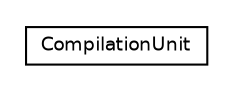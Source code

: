 #!/usr/local/bin/dot
#
# Class diagram 
# Generated by UMLGraph version 5.2 (http://www.umlgraph.org/)
#

digraph G {
	edge [fontname="Helvetica",fontsize=10,labelfontname="Helvetica",labelfontsize=10];
	node [fontname="Helvetica",fontsize=10,shape=plaintext];
	nodesep=0.25;
	ranksep=0.5;
	// chameleon.core.compilationunit.CompilationUnit
	c338 [label=<<table title="chameleon.core.compilationunit.CompilationUnit" border="0" cellborder="1" cellspacing="0" cellpadding="2" port="p" href="./CompilationUnit.html">
		<tr><td><table border="0" cellspacing="0" cellpadding="1">
<tr><td align="center" balign="center"> CompilationUnit </td></tr>
		</table></td></tr>
		</table>>, fontname="Helvetica", fontcolor="black", fontsize=9.0];
}

